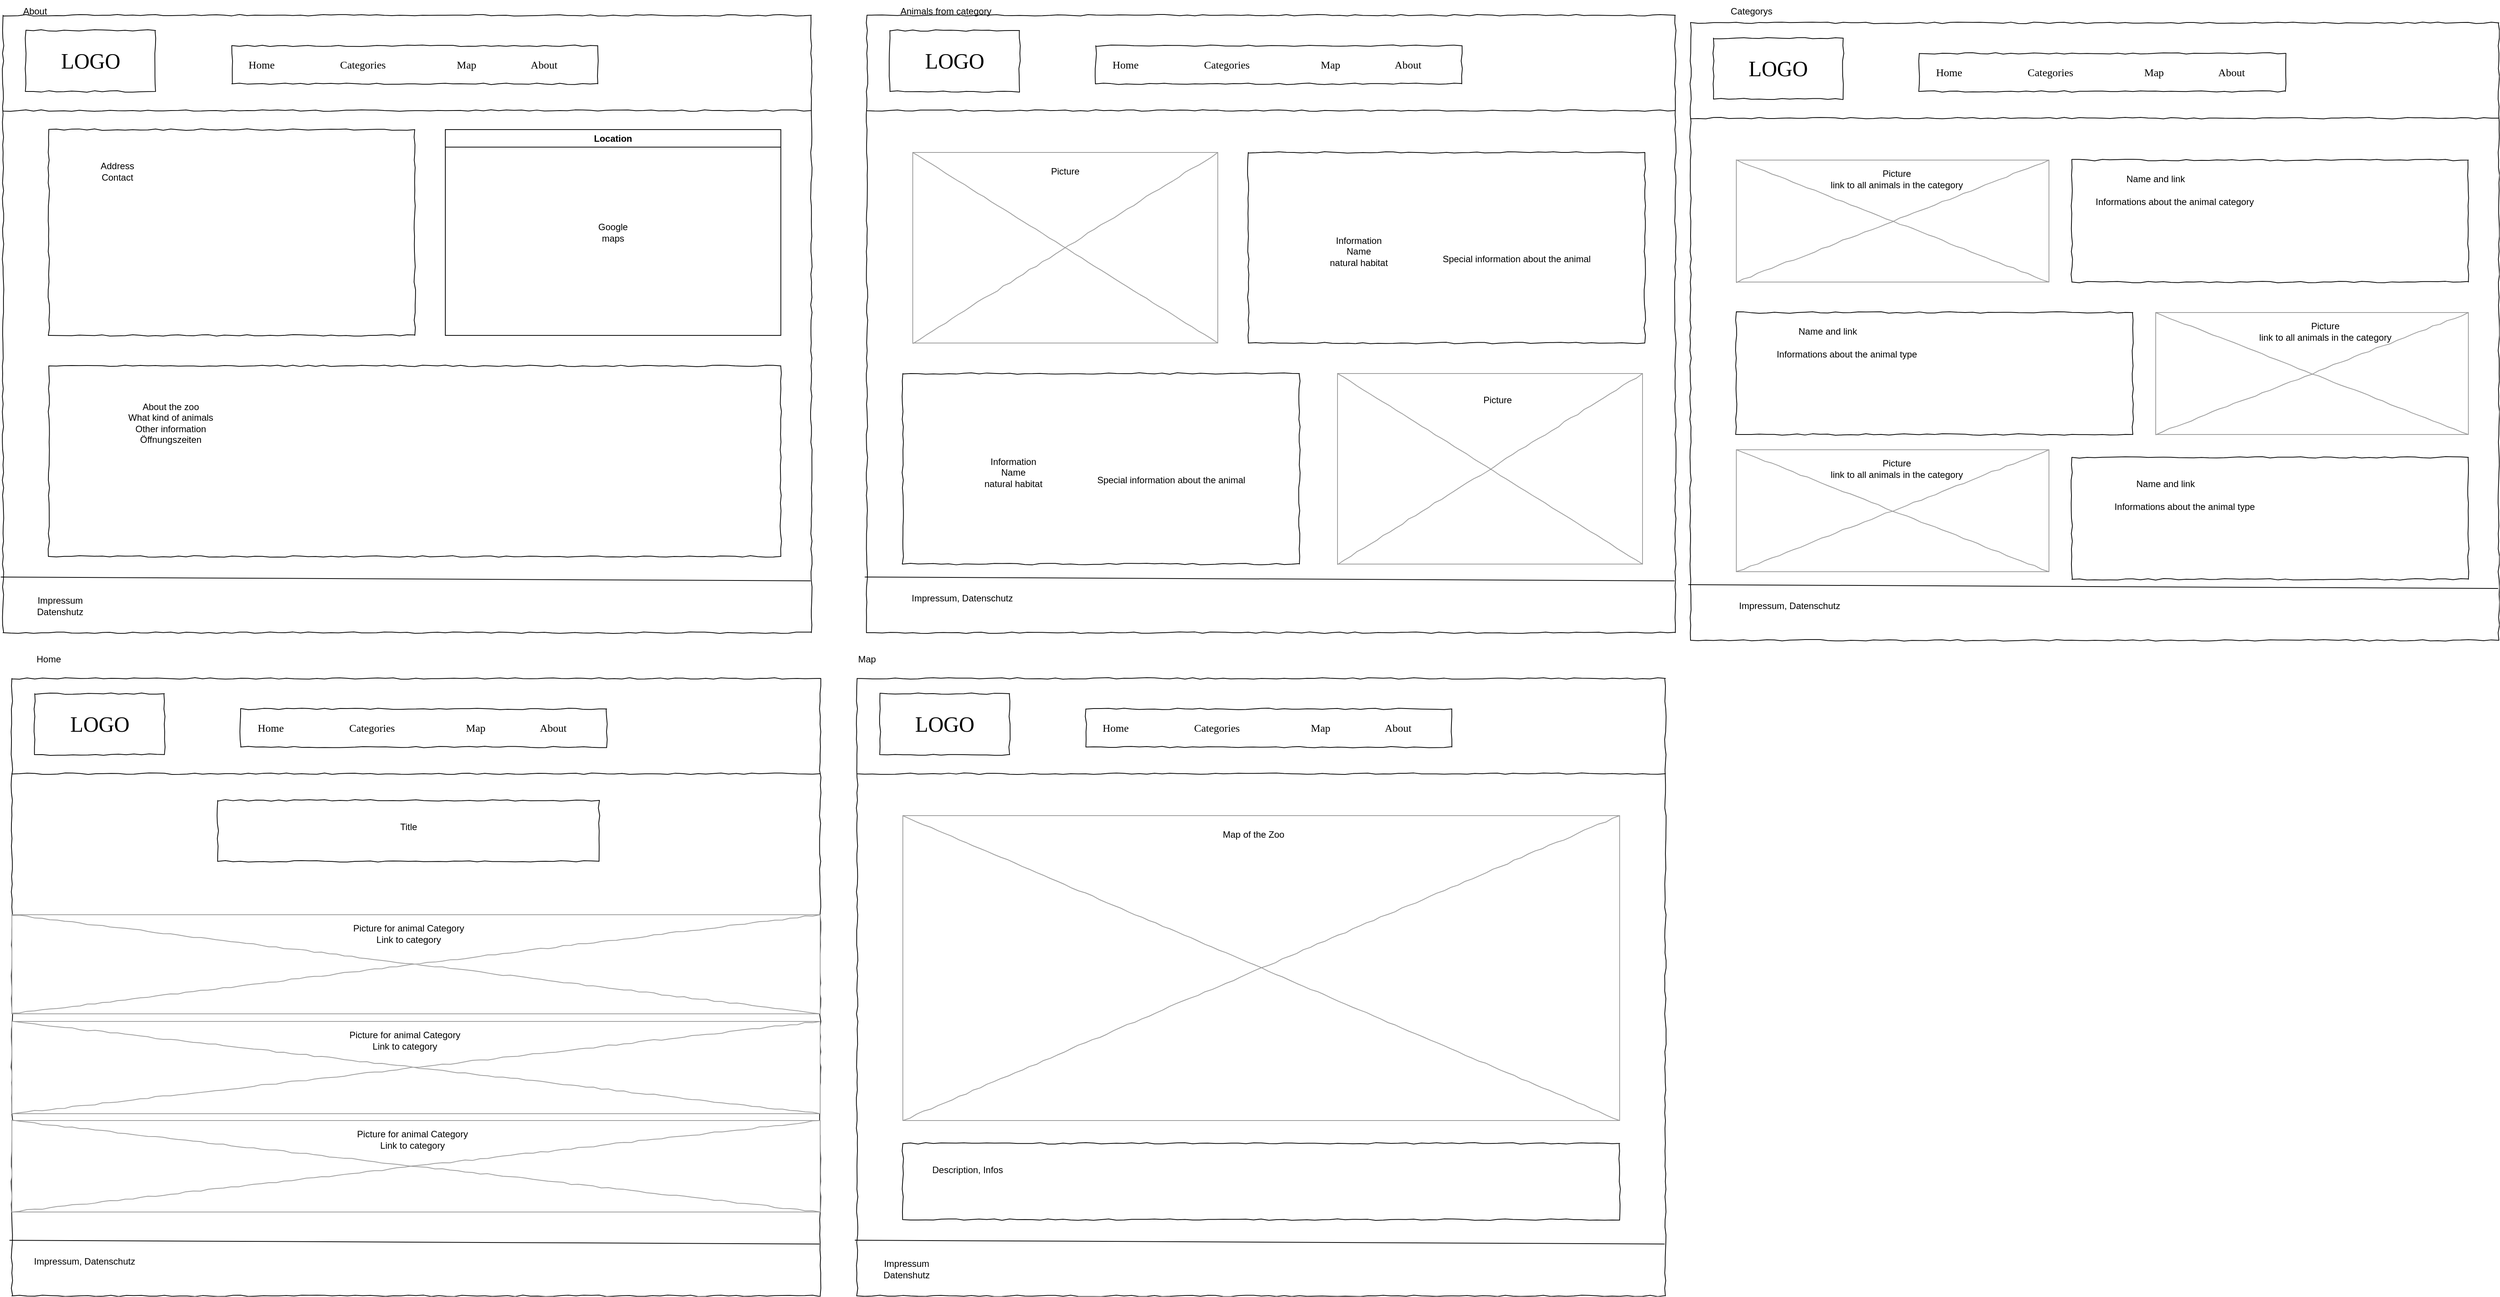 <mxfile version="21.1.0" type="device">
  <diagram name="Page-1" id="03018318-947c-dd8e-b7a3-06fadd420f32">
    <mxGraphModel dx="3000" dy="1817" grid="1" gridSize="10" guides="1" tooltips="1" connect="1" arrows="1" fold="1" page="1" pageScale="1" pageWidth="1100" pageHeight="850" background="none" math="0" shadow="0">
      <root>
        <mxCell id="0" />
        <mxCell id="1" parent="0" />
        <mxCell id="677b7b8949515195-1" value="" style="whiteSpace=wrap;html=1;rounded=0;shadow=0;labelBackgroundColor=none;strokeColor=#000000;strokeWidth=1;fillColor=none;fontFamily=Verdana;fontSize=12;fontColor=#000000;align=center;comic=1;" parent="1" vertex="1">
          <mxGeometry x="20" y="20" width="1060" height="810" as="geometry" />
        </mxCell>
        <mxCell id="677b7b8949515195-2" value="LOGO" style="whiteSpace=wrap;html=1;rounded=0;shadow=0;labelBackgroundColor=none;strokeWidth=1;fontFamily=Verdana;fontSize=28;align=center;comic=1;" parent="1" vertex="1">
          <mxGeometry x="50" y="40" width="170" height="80" as="geometry" />
        </mxCell>
        <mxCell id="677b7b8949515195-9" value="" style="line;strokeWidth=1;html=1;rounded=0;shadow=0;labelBackgroundColor=none;fillColor=none;fontFamily=Verdana;fontSize=14;fontColor=#000000;align=center;comic=1;" parent="1" vertex="1">
          <mxGeometry x="20" y="140" width="1060" height="10" as="geometry" />
        </mxCell>
        <mxCell id="677b7b8949515195-10" value="" style="whiteSpace=wrap;html=1;rounded=0;shadow=0;labelBackgroundColor=none;strokeWidth=1;fillColor=none;fontFamily=Verdana;fontSize=12;align=center;comic=1;" parent="1" vertex="1">
          <mxGeometry x="320" y="60" width="480" height="50" as="geometry" />
        </mxCell>
        <mxCell id="677b7b8949515195-11" value="Home" style="text;html=1;points=[];align=left;verticalAlign=top;spacingTop=-4;fontSize=14;fontFamily=Verdana" parent="1" vertex="1">
          <mxGeometry x="340" y="75" width="60" height="20" as="geometry" />
        </mxCell>
        <mxCell id="677b7b8949515195-12" value="Categories" style="text;html=1;points=[];align=left;verticalAlign=top;spacingTop=-4;fontSize=14;fontFamily=Verdana" parent="1" vertex="1">
          <mxGeometry x="460" y="75" width="83" height="20" as="geometry" />
        </mxCell>
        <mxCell id="677b7b8949515195-13" value="Map" style="text;html=1;points=[];align=left;verticalAlign=top;spacingTop=-4;fontSize=14;fontFamily=Verdana" parent="1" vertex="1">
          <mxGeometry x="613" y="75" width="60" height="20" as="geometry" />
        </mxCell>
        <mxCell id="677b7b8949515195-14" value="About" style="text;html=1;points=[];align=left;verticalAlign=top;spacingTop=-4;fontSize=14;fontFamily=Verdana" parent="1" vertex="1">
          <mxGeometry x="710" y="75" width="60" height="20" as="geometry" />
        </mxCell>
        <mxCell id="bMaYph6oGsOZrke5uiHA-1" value="" style="endArrow=none;html=1;rounded=0;exitX=-0.003;exitY=0.91;exitDx=0;exitDy=0;exitPerimeter=0;entryX=0.999;entryY=0.916;entryDx=0;entryDy=0;entryPerimeter=0;shadow=0;jumpStyle=none;" parent="1" edge="1">
          <mxGeometry width="50" height="50" relative="1" as="geometry">
            <mxPoint x="17" y="757" as="sourcePoint" />
            <mxPoint x="1079" y="762" as="targetPoint" />
          </mxGeometry>
        </mxCell>
        <mxCell id="-DxL88ty111LmhIxg9Tt-1" value="" style="whiteSpace=wrap;html=1;rounded=0;shadow=0;labelBackgroundColor=none;strokeWidth=1;fillColor=none;fontFamily=Verdana;fontSize=12;align=center;comic=1;" parent="1" vertex="1">
          <mxGeometry x="80" y="170" width="480" height="270" as="geometry" />
        </mxCell>
        <mxCell id="FBrXwyyZPFvSrBjoVii--3" value="" style="whiteSpace=wrap;html=1;rounded=0;shadow=0;labelBackgroundColor=none;strokeWidth=1;fillColor=none;fontFamily=Verdana;fontSize=12;align=center;comic=1;" parent="1" vertex="1">
          <mxGeometry x="80" y="480" width="960" height="250" as="geometry" />
        </mxCell>
        <mxCell id="FBrXwyyZPFvSrBjoVii--4" value="Location" style="swimlane;whiteSpace=wrap;html=1;" parent="1" vertex="1">
          <mxGeometry x="600" y="170" width="440" height="270" as="geometry">
            <mxRectangle x="600" y="170" width="90" height="30" as="alternateBounds" />
          </mxGeometry>
        </mxCell>
        <mxCell id="hxOayeQcrygGlUBCVPRv-1" value="Google maps" style="text;html=1;strokeColor=none;fillColor=none;align=center;verticalAlign=middle;whiteSpace=wrap;rounded=0;" parent="FBrXwyyZPFvSrBjoVii--4" vertex="1">
          <mxGeometry x="190" y="120" width="60" height="30" as="geometry" />
        </mxCell>
        <mxCell id="hxOayeQcrygGlUBCVPRv-2" value="Address&lt;br&gt;Contact" style="text;html=1;strokeColor=none;fillColor=none;align=center;verticalAlign=middle;whiteSpace=wrap;rounded=0;" parent="1" vertex="1">
          <mxGeometry x="120" y="200" width="100" height="50" as="geometry" />
        </mxCell>
        <mxCell id="hxOayeQcrygGlUBCVPRv-3" value="About the zoo&lt;br&gt;What kind of animals&lt;br&gt;Other information&lt;br&gt;Öffnungszeiten" style="text;html=1;strokeColor=none;fillColor=none;align=center;verticalAlign=middle;whiteSpace=wrap;rounded=0;" parent="1" vertex="1">
          <mxGeometry x="120" y="520" width="240" height="70" as="geometry" />
        </mxCell>
        <mxCell id="Pdm3WJ6kf0bDeH4MtH8x-1" value="" style="whiteSpace=wrap;html=1;rounded=0;shadow=0;labelBackgroundColor=none;strokeColor=#000000;strokeWidth=1;fillColor=none;fontFamily=Verdana;fontSize=12;fontColor=#000000;align=center;comic=1;" parent="1" vertex="1">
          <mxGeometry x="1153" y="20" width="1060" height="810" as="geometry" />
        </mxCell>
        <mxCell id="Pdm3WJ6kf0bDeH4MtH8x-2" value="LOGO" style="whiteSpace=wrap;html=1;rounded=0;shadow=0;labelBackgroundColor=none;strokeWidth=1;fontFamily=Verdana;fontSize=28;align=center;comic=1;" parent="1" vertex="1">
          <mxGeometry x="1183" y="40" width="170" height="80" as="geometry" />
        </mxCell>
        <mxCell id="Pdm3WJ6kf0bDeH4MtH8x-3" value="" style="line;strokeWidth=1;html=1;rounded=0;shadow=0;labelBackgroundColor=none;fillColor=none;fontFamily=Verdana;fontSize=14;fontColor=#000000;align=center;comic=1;" parent="1" vertex="1">
          <mxGeometry x="1153" y="140" width="1060" height="10" as="geometry" />
        </mxCell>
        <mxCell id="Pdm3WJ6kf0bDeH4MtH8x-4" value="" style="whiteSpace=wrap;html=1;rounded=0;shadow=0;labelBackgroundColor=none;strokeWidth=1;fillColor=none;fontFamily=Verdana;fontSize=12;align=center;comic=1;" parent="1" vertex="1">
          <mxGeometry x="1453" y="60" width="480" height="50" as="geometry" />
        </mxCell>
        <mxCell id="Pdm3WJ6kf0bDeH4MtH8x-5" value="Home" style="text;html=1;points=[];align=left;verticalAlign=top;spacingTop=-4;fontSize=14;fontFamily=Verdana" parent="1" vertex="1">
          <mxGeometry x="1473" y="75" width="60" height="20" as="geometry" />
        </mxCell>
        <mxCell id="Pdm3WJ6kf0bDeH4MtH8x-6" value="Categories" style="text;html=1;points=[];align=left;verticalAlign=top;spacingTop=-4;fontSize=14;fontFamily=Verdana" parent="1" vertex="1">
          <mxGeometry x="1593" y="75" width="83" height="20" as="geometry" />
        </mxCell>
        <mxCell id="Pdm3WJ6kf0bDeH4MtH8x-7" value="Map" style="text;html=1;points=[];align=left;verticalAlign=top;spacingTop=-4;fontSize=14;fontFamily=Verdana" parent="1" vertex="1">
          <mxGeometry x="1746" y="75" width="60" height="20" as="geometry" />
        </mxCell>
        <mxCell id="Pdm3WJ6kf0bDeH4MtH8x-8" value="About" style="text;html=1;points=[];align=left;verticalAlign=top;spacingTop=-4;fontSize=14;fontFamily=Verdana" parent="1" vertex="1">
          <mxGeometry x="1843" y="75" width="60" height="20" as="geometry" />
        </mxCell>
        <mxCell id="Pdm3WJ6kf0bDeH4MtH8x-9" value="" style="verticalLabelPosition=bottom;shadow=0;dashed=0;align=center;html=1;verticalAlign=top;strokeWidth=1;shape=mxgraph.mockup.graphics.simpleIcon;strokeColor=#999999;rounded=0;labelBackgroundColor=none;fontFamily=Verdana;fontSize=14;fontColor=#000000;comic=1;" parent="1" vertex="1">
          <mxGeometry x="1213" y="200" width="400" height="250" as="geometry" />
        </mxCell>
        <mxCell id="Pdm3WJ6kf0bDeH4MtH8x-10" value="" style="endArrow=none;html=1;rounded=0;exitX=-0.003;exitY=0.91;exitDx=0;exitDy=0;exitPerimeter=0;entryX=0.999;entryY=0.916;entryDx=0;entryDy=0;entryPerimeter=0;shadow=0;jumpStyle=none;" parent="1" edge="1">
          <mxGeometry width="50" height="50" relative="1" as="geometry">
            <mxPoint x="1150" y="757" as="sourcePoint" />
            <mxPoint x="2212" y="762" as="targetPoint" />
          </mxGeometry>
        </mxCell>
        <mxCell id="Pdm3WJ6kf0bDeH4MtH8x-11" value="" style="whiteSpace=wrap;html=1;rounded=0;shadow=0;labelBackgroundColor=none;strokeWidth=1;fillColor=none;fontFamily=Verdana;fontSize=12;align=center;comic=1;" parent="1" vertex="1">
          <mxGeometry x="1653" y="200" width="520" height="250" as="geometry" />
        </mxCell>
        <mxCell id="Pdm3WJ6kf0bDeH4MtH8x-13" value="Picture" style="text;html=1;strokeColor=none;fillColor=none;align=center;verticalAlign=middle;whiteSpace=wrap;rounded=0;" parent="1" vertex="1">
          <mxGeometry x="1383" y="210" width="60" height="30" as="geometry" />
        </mxCell>
        <mxCell id="Pdm3WJ6kf0bDeH4MtH8x-14" value="Information&lt;br&gt;Name&lt;br&gt;natural habitat&lt;br&gt;" style="text;html=1;strokeColor=none;fillColor=none;align=center;verticalAlign=middle;whiteSpace=wrap;rounded=0;" parent="1" vertex="1">
          <mxGeometry x="1693" y="240" width="210" height="180" as="geometry" />
        </mxCell>
        <mxCell id="Pdm3WJ6kf0bDeH4MtH8x-15" value="Special information about the animal" style="text;html=1;strokeColor=none;fillColor=none;align=center;verticalAlign=middle;whiteSpace=wrap;rounded=0;" parent="1" vertex="1">
          <mxGeometry x="1850" y="280" width="310" height="120" as="geometry" />
        </mxCell>
        <mxCell id="Pdm3WJ6kf0bDeH4MtH8x-16" value="Impressum, Datenschutz" style="text;html=1;strokeColor=none;fillColor=none;align=center;verticalAlign=middle;whiteSpace=wrap;rounded=0;" parent="1" vertex="1">
          <mxGeometry x="1173" y="770" width="210" height="30" as="geometry" />
        </mxCell>
        <mxCell id="Pdm3WJ6kf0bDeH4MtH8x-17" value="" style="whiteSpace=wrap;html=1;rounded=0;shadow=0;labelBackgroundColor=none;strokeColor=#000000;strokeWidth=1;fillColor=none;fontFamily=Verdana;fontSize=12;fontColor=#000000;align=center;comic=1;" parent="1" vertex="1">
          <mxGeometry x="2233" y="30" width="1060" height="810" as="geometry" />
        </mxCell>
        <mxCell id="Pdm3WJ6kf0bDeH4MtH8x-18" value="LOGO" style="whiteSpace=wrap;html=1;rounded=0;shadow=0;labelBackgroundColor=none;strokeWidth=1;fontFamily=Verdana;fontSize=28;align=center;comic=1;" parent="1" vertex="1">
          <mxGeometry x="2263" y="50" width="170" height="80" as="geometry" />
        </mxCell>
        <mxCell id="Pdm3WJ6kf0bDeH4MtH8x-19" value="" style="line;strokeWidth=1;html=1;rounded=0;shadow=0;labelBackgroundColor=none;fillColor=none;fontFamily=Verdana;fontSize=14;fontColor=#000000;align=center;comic=1;" parent="1" vertex="1">
          <mxGeometry x="2233" y="150" width="1060" height="10" as="geometry" />
        </mxCell>
        <mxCell id="Pdm3WJ6kf0bDeH4MtH8x-20" value="" style="whiteSpace=wrap;html=1;rounded=0;shadow=0;labelBackgroundColor=none;strokeWidth=1;fillColor=none;fontFamily=Verdana;fontSize=12;align=center;comic=1;" parent="1" vertex="1">
          <mxGeometry x="2533" y="70" width="480" height="50" as="geometry" />
        </mxCell>
        <mxCell id="Pdm3WJ6kf0bDeH4MtH8x-21" value="Home" style="text;html=1;points=[];align=left;verticalAlign=top;spacingTop=-4;fontSize=14;fontFamily=Verdana" parent="1" vertex="1">
          <mxGeometry x="2553" y="85" width="60" height="20" as="geometry" />
        </mxCell>
        <mxCell id="Pdm3WJ6kf0bDeH4MtH8x-22" value="Categories" style="text;html=1;points=[];align=left;verticalAlign=top;spacingTop=-4;fontSize=14;fontFamily=Verdana" parent="1" vertex="1">
          <mxGeometry x="2673" y="85" width="83" height="20" as="geometry" />
        </mxCell>
        <mxCell id="Pdm3WJ6kf0bDeH4MtH8x-23" value="Map" style="text;html=1;points=[];align=left;verticalAlign=top;spacingTop=-4;fontSize=14;fontFamily=Verdana" parent="1" vertex="1">
          <mxGeometry x="2826" y="85" width="60" height="20" as="geometry" />
        </mxCell>
        <mxCell id="Pdm3WJ6kf0bDeH4MtH8x-24" value="About" style="text;html=1;points=[];align=left;verticalAlign=top;spacingTop=-4;fontSize=14;fontFamily=Verdana" parent="1" vertex="1">
          <mxGeometry x="2923" y="85" width="60" height="20" as="geometry" />
        </mxCell>
        <mxCell id="Pdm3WJ6kf0bDeH4MtH8x-25" value="" style="verticalLabelPosition=bottom;shadow=0;dashed=0;align=center;html=1;verticalAlign=top;strokeWidth=1;shape=mxgraph.mockup.graphics.simpleIcon;strokeColor=#999999;rounded=0;labelBackgroundColor=none;fontFamily=Verdana;fontSize=14;fontColor=#000000;comic=1;" parent="1" vertex="1">
          <mxGeometry x="2293" y="210" width="410" height="160" as="geometry" />
        </mxCell>
        <mxCell id="Pdm3WJ6kf0bDeH4MtH8x-26" value="" style="endArrow=none;html=1;rounded=0;exitX=-0.003;exitY=0.91;exitDx=0;exitDy=0;exitPerimeter=0;entryX=0.999;entryY=0.916;entryDx=0;entryDy=0;entryPerimeter=0;shadow=0;jumpStyle=none;" parent="1" edge="1">
          <mxGeometry width="50" height="50" relative="1" as="geometry">
            <mxPoint x="2230" y="767" as="sourcePoint" />
            <mxPoint x="3292" y="772" as="targetPoint" />
          </mxGeometry>
        </mxCell>
        <mxCell id="Pdm3WJ6kf0bDeH4MtH8x-27" value="" style="verticalLabelPosition=bottom;shadow=0;dashed=0;align=center;html=1;verticalAlign=top;strokeWidth=1;shape=mxgraph.mockup.graphics.simpleIcon;strokeColor=#999999;rounded=0;labelBackgroundColor=none;fontFamily=Verdana;fontSize=14;fontColor=#000000;comic=1;" parent="1" vertex="1">
          <mxGeometry x="2843" y="410" width="410" height="160" as="geometry" />
        </mxCell>
        <mxCell id="Pdm3WJ6kf0bDeH4MtH8x-28" value="" style="verticalLabelPosition=bottom;shadow=0;dashed=0;align=center;html=1;verticalAlign=top;strokeWidth=1;shape=mxgraph.mockup.graphics.simpleIcon;strokeColor=#999999;rounded=0;labelBackgroundColor=none;fontFamily=Verdana;fontSize=14;fontColor=#000000;comic=1;" parent="1" vertex="1">
          <mxGeometry x="2293" y="590" width="410" height="160" as="geometry" />
        </mxCell>
        <mxCell id="Pdm3WJ6kf0bDeH4MtH8x-29" value="" style="whiteSpace=wrap;html=1;rounded=0;shadow=0;labelBackgroundColor=none;strokeWidth=1;fillColor=none;fontFamily=Verdana;fontSize=12;align=center;comic=1;" parent="1" vertex="1">
          <mxGeometry x="2733" y="210" width="520" height="160" as="geometry" />
        </mxCell>
        <mxCell id="Pdm3WJ6kf0bDeH4MtH8x-30" value="" style="whiteSpace=wrap;html=1;rounded=0;shadow=0;labelBackgroundColor=none;strokeWidth=1;fillColor=none;fontFamily=Verdana;fontSize=12;align=center;comic=1;" parent="1" vertex="1">
          <mxGeometry x="2293" y="410" width="520" height="160" as="geometry" />
        </mxCell>
        <mxCell id="Pdm3WJ6kf0bDeH4MtH8x-31" value="" style="whiteSpace=wrap;html=1;rounded=0;shadow=0;labelBackgroundColor=none;strokeWidth=1;fillColor=none;fontFamily=Verdana;fontSize=12;align=center;comic=1;" parent="1" vertex="1">
          <mxGeometry x="2733" y="600" width="520" height="160" as="geometry" />
        </mxCell>
        <mxCell id="Pdm3WJ6kf0bDeH4MtH8x-32" value="Informations about the animal category" style="text;html=1;strokeColor=none;fillColor=none;align=center;verticalAlign=middle;whiteSpace=wrap;rounded=0;" parent="1" vertex="1">
          <mxGeometry x="2743" y="250" width="250" height="30" as="geometry" />
        </mxCell>
        <mxCell id="Pdm3WJ6kf0bDeH4MtH8x-33" value="Picture&lt;br&gt;link to all animals in the category" style="text;html=1;strokeColor=none;fillColor=none;align=center;verticalAlign=middle;whiteSpace=wrap;rounded=0;" parent="1" vertex="1">
          <mxGeometry x="2405.5" y="220" width="195" height="30" as="geometry" />
        </mxCell>
        <mxCell id="Pdm3WJ6kf0bDeH4MtH8x-34" value="Picture&lt;br style=&quot;border-color: var(--border-color);&quot;&gt;link to all animals in the category" style="text;html=1;strokeColor=none;fillColor=none;align=center;verticalAlign=middle;whiteSpace=wrap;rounded=0;" parent="1" vertex="1">
          <mxGeometry x="2963" y="420" width="205" height="30" as="geometry" />
        </mxCell>
        <mxCell id="Pdm3WJ6kf0bDeH4MtH8x-35" value="Informations about the animal type" style="text;html=1;strokeColor=none;fillColor=none;align=center;verticalAlign=middle;whiteSpace=wrap;rounded=0;" parent="1" vertex="1">
          <mxGeometry x="2313" y="450" width="250" height="30" as="geometry" />
        </mxCell>
        <mxCell id="Pdm3WJ6kf0bDeH4MtH8x-36" value="Informations about the animal type" style="text;html=1;strokeColor=none;fillColor=none;align=center;verticalAlign=middle;whiteSpace=wrap;rounded=0;" parent="1" vertex="1">
          <mxGeometry x="2756" y="650" width="250" height="30" as="geometry" />
        </mxCell>
        <mxCell id="Pdm3WJ6kf0bDeH4MtH8x-37" value="Impressum, Datenschutz" style="text;html=1;strokeColor=none;fillColor=none;align=center;verticalAlign=middle;whiteSpace=wrap;rounded=0;" parent="1" vertex="1">
          <mxGeometry x="2253" y="780" width="220" height="30" as="geometry" />
        </mxCell>
        <mxCell id="Pdm3WJ6kf0bDeH4MtH8x-38" value="Picture&lt;br style=&quot;border-color: var(--border-color);&quot;&gt;link to all animals in the category" style="text;html=1;strokeColor=none;fillColor=none;align=center;verticalAlign=middle;whiteSpace=wrap;rounded=0;" parent="1" vertex="1">
          <mxGeometry x="2400.5" y="600" width="205" height="30" as="geometry" />
        </mxCell>
        <mxCell id="Pdm3WJ6kf0bDeH4MtH8x-39" value="Name and link" style="text;html=1;strokeColor=none;fillColor=none;align=center;verticalAlign=middle;whiteSpace=wrap;rounded=0;" parent="1" vertex="1">
          <mxGeometry x="2763" y="220" width="160" height="30" as="geometry" />
        </mxCell>
        <mxCell id="Pdm3WJ6kf0bDeH4MtH8x-40" value="Name and link" style="text;html=1;strokeColor=none;fillColor=none;align=center;verticalAlign=middle;whiteSpace=wrap;rounded=0;" parent="1" vertex="1">
          <mxGeometry x="2333" y="420" width="160" height="30" as="geometry" />
        </mxCell>
        <mxCell id="Pdm3WJ6kf0bDeH4MtH8x-41" value="Name and link" style="text;html=1;strokeColor=none;fillColor=none;align=center;verticalAlign=middle;whiteSpace=wrap;rounded=0;" parent="1" vertex="1">
          <mxGeometry x="2776" y="620" width="160" height="30" as="geometry" />
        </mxCell>
        <mxCell id="Pdm3WJ6kf0bDeH4MtH8x-42" value="" style="whiteSpace=wrap;html=1;rounded=0;shadow=0;labelBackgroundColor=none;strokeColor=#000000;strokeWidth=1;fillColor=none;fontFamily=Verdana;fontSize=12;fontColor=#000000;align=center;comic=1;" parent="1" vertex="1">
          <mxGeometry x="31.59" y="890" width="1060" height="810" as="geometry" />
        </mxCell>
        <mxCell id="Pdm3WJ6kf0bDeH4MtH8x-43" value="LOGO" style="whiteSpace=wrap;html=1;rounded=0;shadow=0;labelBackgroundColor=none;strokeWidth=1;fontFamily=Verdana;fontSize=28;align=center;comic=1;" parent="1" vertex="1">
          <mxGeometry x="61.59" y="910" width="170" height="80" as="geometry" />
        </mxCell>
        <mxCell id="Pdm3WJ6kf0bDeH4MtH8x-44" value="" style="line;strokeWidth=1;html=1;rounded=0;shadow=0;labelBackgroundColor=none;fillColor=none;fontFamily=Verdana;fontSize=14;fontColor=#000000;align=center;comic=1;" parent="1" vertex="1">
          <mxGeometry x="31.59" y="1010" width="1060" height="10" as="geometry" />
        </mxCell>
        <mxCell id="Pdm3WJ6kf0bDeH4MtH8x-45" value="" style="whiteSpace=wrap;html=1;rounded=0;shadow=0;labelBackgroundColor=none;strokeWidth=1;fillColor=none;fontFamily=Verdana;fontSize=12;align=center;comic=1;" parent="1" vertex="1">
          <mxGeometry x="331.59" y="930" width="480" height="50" as="geometry" />
        </mxCell>
        <mxCell id="Pdm3WJ6kf0bDeH4MtH8x-46" value="Home" style="text;html=1;points=[];align=left;verticalAlign=top;spacingTop=-4;fontSize=14;fontFamily=Verdana" parent="1" vertex="1">
          <mxGeometry x="351.59" y="945" width="60" height="20" as="geometry" />
        </mxCell>
        <mxCell id="Pdm3WJ6kf0bDeH4MtH8x-47" value="Map" style="text;html=1;points=[];align=left;verticalAlign=top;spacingTop=-4;fontSize=14;fontFamily=Verdana" parent="1" vertex="1">
          <mxGeometry x="624.59" y="945" width="60" height="20" as="geometry" />
        </mxCell>
        <mxCell id="Pdm3WJ6kf0bDeH4MtH8x-48" value="About" style="text;html=1;points=[];align=left;verticalAlign=top;spacingTop=-4;fontSize=14;fontFamily=Verdana" parent="1" vertex="1">
          <mxGeometry x="721.59" y="945" width="60" height="20" as="geometry" />
        </mxCell>
        <mxCell id="Pdm3WJ6kf0bDeH4MtH8x-49" value="" style="verticalLabelPosition=bottom;shadow=0;dashed=0;align=center;html=1;verticalAlign=top;strokeWidth=1;shape=mxgraph.mockup.graphics.simpleIcon;strokeColor=#999999;rounded=0;labelBackgroundColor=none;fontFamily=Verdana;fontSize=14;fontColor=#000000;comic=1;" parent="1" vertex="1">
          <mxGeometry x="31.59" y="1470" width="1060" height="120" as="geometry" />
        </mxCell>
        <mxCell id="Pdm3WJ6kf0bDeH4MtH8x-50" value="Categories" style="text;html=1;points=[];align=left;verticalAlign=top;spacingTop=-4;fontSize=14;fontFamily=Verdana" parent="1" vertex="1">
          <mxGeometry x="471.59" y="945" width="83" height="20" as="geometry" />
        </mxCell>
        <mxCell id="Pdm3WJ6kf0bDeH4MtH8x-51" value="" style="endArrow=none;html=1;rounded=0;exitX=-0.003;exitY=0.91;exitDx=0;exitDy=0;exitPerimeter=0;entryX=0.999;entryY=0.916;entryDx=0;entryDy=0;entryPerimeter=0;shadow=0;jumpStyle=none;" parent="1" source="Pdm3WJ6kf0bDeH4MtH8x-42" target="Pdm3WJ6kf0bDeH4MtH8x-42" edge="1">
          <mxGeometry width="50" height="50" relative="1" as="geometry">
            <mxPoint x="531.59" y="1470" as="sourcePoint" />
            <mxPoint x="581.59" y="1420" as="targetPoint" />
          </mxGeometry>
        </mxCell>
        <mxCell id="Pdm3WJ6kf0bDeH4MtH8x-52" value="" style="verticalLabelPosition=bottom;shadow=0;dashed=0;align=center;html=1;verticalAlign=top;strokeWidth=1;shape=mxgraph.mockup.graphics.simpleIcon;strokeColor=#999999;rounded=0;labelBackgroundColor=none;fontFamily=Verdana;fontSize=14;fontColor=#000000;comic=1;" parent="1" vertex="1">
          <mxGeometry x="31.59" y="1340" width="1060" height="121" as="geometry" />
        </mxCell>
        <mxCell id="Pdm3WJ6kf0bDeH4MtH8x-53" value="" style="verticalLabelPosition=bottom;shadow=0;dashed=0;align=center;html=1;verticalAlign=top;strokeWidth=1;shape=mxgraph.mockup.graphics.simpleIcon;strokeColor=#999999;rounded=0;labelBackgroundColor=none;fontFamily=Verdana;fontSize=14;fontColor=#000000;comic=1;" parent="1" vertex="1">
          <mxGeometry x="31.59" y="1200" width="1060" height="130" as="geometry" />
        </mxCell>
        <mxCell id="Pdm3WJ6kf0bDeH4MtH8x-54" value="" style="whiteSpace=wrap;html=1;rounded=0;shadow=0;labelBackgroundColor=none;strokeWidth=1;fillColor=none;fontFamily=Verdana;fontSize=12;align=center;comic=1;" parent="1" vertex="1">
          <mxGeometry x="301.59" y="1050" width="500" height="80" as="geometry" />
        </mxCell>
        <mxCell id="Pdm3WJ6kf0bDeH4MtH8x-55" value="Picture for animal Category&lt;br&gt;Link to category" style="text;html=1;strokeColor=none;fillColor=none;align=center;verticalAlign=middle;whiteSpace=wrap;rounded=0;" parent="1" vertex="1">
          <mxGeometry x="466.59" y="1210" width="170" height="30" as="geometry" />
        </mxCell>
        <mxCell id="Pdm3WJ6kf0bDeH4MtH8x-56" value="Picture for animal Category&lt;br style=&quot;border-color: var(--border-color);&quot;&gt;Link to category" style="text;html=1;strokeColor=none;fillColor=none;align=center;verticalAlign=middle;whiteSpace=wrap;rounded=0;" parent="1" vertex="1">
          <mxGeometry x="461.59" y="1350" width="170" height="30" as="geometry" />
        </mxCell>
        <mxCell id="Pdm3WJ6kf0bDeH4MtH8x-57" value="Picture for animal Category&lt;br style=&quot;border-color: var(--border-color);&quot;&gt;Link to category" style="text;html=1;strokeColor=none;fillColor=none;align=center;verticalAlign=middle;whiteSpace=wrap;rounded=0;" parent="1" vertex="1">
          <mxGeometry x="471.59" y="1480" width="170" height="30" as="geometry" />
        </mxCell>
        <mxCell id="Pdm3WJ6kf0bDeH4MtH8x-58" value="Impressum, Datenschutz" style="text;html=1;strokeColor=none;fillColor=none;align=center;verticalAlign=middle;whiteSpace=wrap;rounded=0;" parent="1" vertex="1">
          <mxGeometry x="41.59" y="1640" width="170" height="30" as="geometry" />
        </mxCell>
        <mxCell id="Pdm3WJ6kf0bDeH4MtH8x-59" value="Title" style="text;html=1;strokeColor=none;fillColor=none;align=center;verticalAlign=middle;whiteSpace=wrap;rounded=0;" parent="1" vertex="1">
          <mxGeometry x="331.59" y="1070" width="440" height="30" as="geometry" />
        </mxCell>
        <mxCell id="Pdm3WJ6kf0bDeH4MtH8x-60" value="" style="whiteSpace=wrap;html=1;rounded=0;shadow=0;labelBackgroundColor=none;strokeColor=#000000;strokeWidth=1;fillColor=none;fontFamily=Verdana;fontSize=12;fontColor=#000000;align=center;comic=1;" parent="1" vertex="1">
          <mxGeometry x="1140" y="890" width="1060" height="810" as="geometry" />
        </mxCell>
        <mxCell id="Pdm3WJ6kf0bDeH4MtH8x-61" value="LOGO" style="whiteSpace=wrap;html=1;rounded=0;shadow=0;labelBackgroundColor=none;strokeWidth=1;fontFamily=Verdana;fontSize=28;align=center;comic=1;" parent="1" vertex="1">
          <mxGeometry x="1170" y="910" width="170" height="80" as="geometry" />
        </mxCell>
        <mxCell id="Pdm3WJ6kf0bDeH4MtH8x-62" value="" style="line;strokeWidth=1;html=1;rounded=0;shadow=0;labelBackgroundColor=none;fillColor=none;fontFamily=Verdana;fontSize=14;fontColor=#000000;align=center;comic=1;" parent="1" vertex="1">
          <mxGeometry x="1140" y="1010" width="1060" height="10" as="geometry" />
        </mxCell>
        <mxCell id="Pdm3WJ6kf0bDeH4MtH8x-63" value="" style="whiteSpace=wrap;html=1;rounded=0;shadow=0;labelBackgroundColor=none;strokeWidth=1;fillColor=none;fontFamily=Verdana;fontSize=12;align=center;comic=1;" parent="1" vertex="1">
          <mxGeometry x="1440" y="930" width="480" height="50" as="geometry" />
        </mxCell>
        <mxCell id="Pdm3WJ6kf0bDeH4MtH8x-64" value="Home" style="text;html=1;points=[];align=left;verticalAlign=top;spacingTop=-4;fontSize=14;fontFamily=Verdana" parent="1" vertex="1">
          <mxGeometry x="1460" y="945" width="60" height="20" as="geometry" />
        </mxCell>
        <mxCell id="Pdm3WJ6kf0bDeH4MtH8x-65" value="Categories" style="text;html=1;points=[];align=left;verticalAlign=top;spacingTop=-4;fontSize=14;fontFamily=Verdana" parent="1" vertex="1">
          <mxGeometry x="1580" y="945" width="83" height="20" as="geometry" />
        </mxCell>
        <mxCell id="Pdm3WJ6kf0bDeH4MtH8x-66" value="Map" style="text;html=1;points=[];align=left;verticalAlign=top;spacingTop=-4;fontSize=14;fontFamily=Verdana" parent="1" vertex="1">
          <mxGeometry x="1733" y="945" width="60" height="20" as="geometry" />
        </mxCell>
        <mxCell id="Pdm3WJ6kf0bDeH4MtH8x-67" value="About" style="text;html=1;points=[];align=left;verticalAlign=top;spacingTop=-4;fontSize=14;fontFamily=Verdana" parent="1" vertex="1">
          <mxGeometry x="1830" y="945" width="60" height="20" as="geometry" />
        </mxCell>
        <mxCell id="Pdm3WJ6kf0bDeH4MtH8x-68" value="" style="verticalLabelPosition=bottom;shadow=0;dashed=0;align=center;html=1;verticalAlign=top;strokeWidth=1;shape=mxgraph.mockup.graphics.simpleIcon;strokeColor=#999999;rounded=0;labelBackgroundColor=none;fontFamily=Verdana;fontSize=14;fontColor=#000000;comic=1;" parent="1" vertex="1">
          <mxGeometry x="1200" y="1070" width="940" height="400" as="geometry" />
        </mxCell>
        <mxCell id="Pdm3WJ6kf0bDeH4MtH8x-69" value="" style="endArrow=none;html=1;rounded=0;exitX=-0.003;exitY=0.91;exitDx=0;exitDy=0;exitPerimeter=0;entryX=0.999;entryY=0.916;entryDx=0;entryDy=0;entryPerimeter=0;shadow=0;jumpStyle=none;" parent="1" edge="1">
          <mxGeometry width="50" height="50" relative="1" as="geometry">
            <mxPoint x="1137" y="1627" as="sourcePoint" />
            <mxPoint x="2199" y="1632" as="targetPoint" />
          </mxGeometry>
        </mxCell>
        <mxCell id="Pdm3WJ6kf0bDeH4MtH8x-70" value="" style="whiteSpace=wrap;html=1;rounded=0;shadow=0;labelBackgroundColor=none;strokeWidth=1;fillColor=none;fontFamily=Verdana;fontSize=12;align=center;comic=1;" parent="1" vertex="1">
          <mxGeometry x="1200" y="1500" width="940" height="100" as="geometry" />
        </mxCell>
        <mxCell id="Pdm3WJ6kf0bDeH4MtH8x-71" value="Impressum&lt;br&gt;Datenshutz" style="text;html=1;strokeColor=none;fillColor=none;align=center;verticalAlign=middle;whiteSpace=wrap;rounded=0;" parent="1" vertex="1">
          <mxGeometry x="1160" y="1640" width="90" height="50" as="geometry" />
        </mxCell>
        <mxCell id="Pdm3WJ6kf0bDeH4MtH8x-72" value="Map of the Zoo" style="text;html=1;strokeColor=none;fillColor=none;align=center;verticalAlign=middle;whiteSpace=wrap;rounded=0;" parent="1" vertex="1">
          <mxGeometry x="1550" y="1080" width="220" height="30" as="geometry" />
        </mxCell>
        <mxCell id="Pdm3WJ6kf0bDeH4MtH8x-73" value="Description, Infos" style="text;html=1;strokeColor=none;fillColor=none;align=center;verticalAlign=middle;whiteSpace=wrap;rounded=0;" parent="1" vertex="1">
          <mxGeometry x="1220" y="1520" width="130" height="30" as="geometry" />
        </mxCell>
        <mxCell id="Pdm3WJ6kf0bDeH4MtH8x-74" value="Home" style="text;html=1;strokeColor=none;fillColor=none;align=center;verticalAlign=middle;whiteSpace=wrap;rounded=0;" parent="1" vertex="1">
          <mxGeometry x="50" y="850" width="60" height="30" as="geometry" />
        </mxCell>
        <mxCell id="Pdm3WJ6kf0bDeH4MtH8x-75" value="About" style="text;html=1;strokeColor=none;fillColor=none;align=center;verticalAlign=middle;whiteSpace=wrap;rounded=0;" parent="1" vertex="1">
          <mxGeometry x="31.59" width="60" height="30" as="geometry" />
        </mxCell>
        <mxCell id="Pdm3WJ6kf0bDeH4MtH8x-77" value="Animals from category" style="text;html=1;strokeColor=none;fillColor=none;align=center;verticalAlign=middle;whiteSpace=wrap;rounded=0;" parent="1" vertex="1">
          <mxGeometry x="1173" width="167" height="30" as="geometry" />
        </mxCell>
        <mxCell id="Pdm3WJ6kf0bDeH4MtH8x-78" value="Categorys" style="text;html=1;strokeColor=none;fillColor=none;align=center;verticalAlign=middle;whiteSpace=wrap;rounded=0;" parent="1" vertex="1">
          <mxGeometry x="2233" width="160" height="30" as="geometry" />
        </mxCell>
        <mxCell id="Pdm3WJ6kf0bDeH4MtH8x-79" value="Map" style="text;html=1;strokeColor=none;fillColor=none;align=center;verticalAlign=middle;whiteSpace=wrap;rounded=0;" parent="1" vertex="1">
          <mxGeometry x="1123" y="850" width="60" height="30" as="geometry" />
        </mxCell>
        <mxCell id="Pdm3WJ6kf0bDeH4MtH8x-81" value="" style="verticalLabelPosition=bottom;shadow=0;dashed=0;align=center;html=1;verticalAlign=top;strokeWidth=1;shape=mxgraph.mockup.graphics.simpleIcon;strokeColor=#999999;rounded=0;labelBackgroundColor=none;fontFamily=Verdana;fontSize=14;fontColor=#000000;comic=1;" parent="1" vertex="1">
          <mxGeometry x="1770" y="490" width="400" height="250" as="geometry" />
        </mxCell>
        <mxCell id="Pdm3WJ6kf0bDeH4MtH8x-82" value="" style="whiteSpace=wrap;html=1;rounded=0;shadow=0;labelBackgroundColor=none;strokeWidth=1;fillColor=none;fontFamily=Verdana;fontSize=12;align=center;comic=1;" parent="1" vertex="1">
          <mxGeometry x="1200" y="490" width="520" height="250" as="geometry" />
        </mxCell>
        <mxCell id="Pdm3WJ6kf0bDeH4MtH8x-83" value="Information&lt;br&gt;Name&lt;br&gt;natural habitat&lt;br&gt;" style="text;html=1;strokeColor=none;fillColor=none;align=center;verticalAlign=middle;whiteSpace=wrap;rounded=0;" parent="1" vertex="1">
          <mxGeometry x="1240" y="530" width="210" height="180" as="geometry" />
        </mxCell>
        <mxCell id="Pdm3WJ6kf0bDeH4MtH8x-84" value="Special information about the animal" style="text;html=1;strokeColor=none;fillColor=none;align=center;verticalAlign=middle;whiteSpace=wrap;rounded=0;" parent="1" vertex="1">
          <mxGeometry x="1397" y="570" width="310" height="120" as="geometry" />
        </mxCell>
        <mxCell id="Pdm3WJ6kf0bDeH4MtH8x-85" value="Picture" style="text;html=1;strokeColor=none;fillColor=none;align=center;verticalAlign=middle;whiteSpace=wrap;rounded=0;" parent="1" vertex="1">
          <mxGeometry x="1950" y="510" width="60" height="30" as="geometry" />
        </mxCell>
        <mxCell id="Pdm3WJ6kf0bDeH4MtH8x-86" value="Impressum&lt;br&gt;Datenshutz" style="text;html=1;strokeColor=none;fillColor=none;align=center;verticalAlign=middle;whiteSpace=wrap;rounded=0;" parent="1" vertex="1">
          <mxGeometry x="50" y="770" width="90" height="50" as="geometry" />
        </mxCell>
      </root>
    </mxGraphModel>
  </diagram>
</mxfile>
